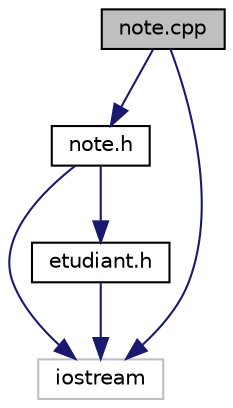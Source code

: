 digraph "note.cpp"
{
  edge [fontname="Helvetica",fontsize="10",labelfontname="Helvetica",labelfontsize="10"];
  node [fontname="Helvetica",fontsize="10",shape=record];
  Node1 [label="note.cpp",height=0.2,width=0.4,color="black", fillcolor="grey75", style="filled", fontcolor="black"];
  Node1 -> Node2 [color="midnightblue",fontsize="10",style="solid"];
  Node2 [label="note.h",height=0.2,width=0.4,color="black", fillcolor="white", style="filled",URL="$note_8h.html"];
  Node2 -> Node3 [color="midnightblue",fontsize="10",style="solid"];
  Node3 [label="iostream",height=0.2,width=0.4,color="grey75", fillcolor="white", style="filled"];
  Node2 -> Node4 [color="midnightblue",fontsize="10",style="solid"];
  Node4 [label="etudiant.h",height=0.2,width=0.4,color="black", fillcolor="white", style="filled",URL="$etudiant_8h.html"];
  Node4 -> Node3 [color="midnightblue",fontsize="10",style="solid"];
  Node1 -> Node3 [color="midnightblue",fontsize="10",style="solid"];
}
